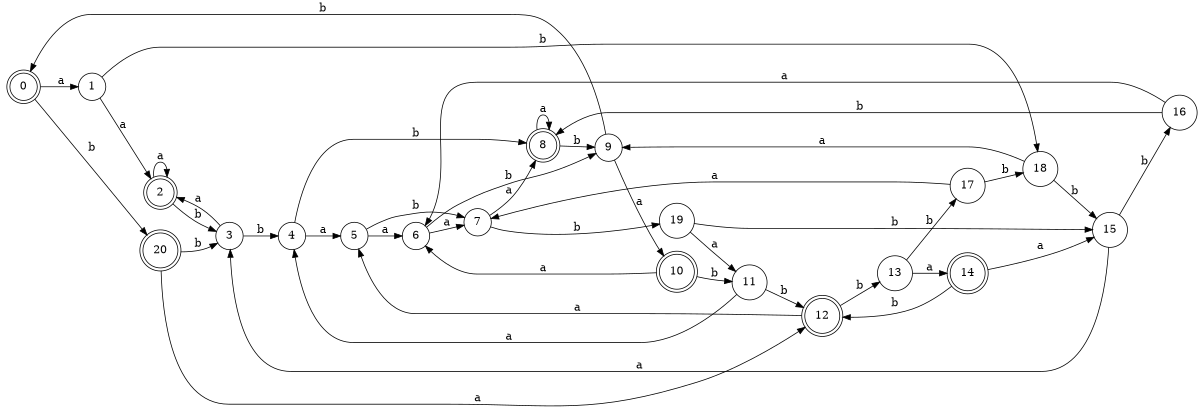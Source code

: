 digraph n17_1 {
__start0 [label="" shape="none"];

rankdir=LR;
size="8,5";

s0 [style="rounded,filled", color="black", fillcolor="white" shape="doublecircle", label="0"];
s1 [style="filled", color="black", fillcolor="white" shape="circle", label="1"];
s2 [style="rounded,filled", color="black", fillcolor="white" shape="doublecircle", label="2"];
s3 [style="filled", color="black", fillcolor="white" shape="circle", label="3"];
s4 [style="filled", color="black", fillcolor="white" shape="circle", label="4"];
s5 [style="filled", color="black", fillcolor="white" shape="circle", label="5"];
s6 [style="filled", color="black", fillcolor="white" shape="circle", label="6"];
s7 [style="filled", color="black", fillcolor="white" shape="circle", label="7"];
s8 [style="rounded,filled", color="black", fillcolor="white" shape="doublecircle", label="8"];
s9 [style="filled", color="black", fillcolor="white" shape="circle", label="9"];
s10 [style="rounded,filled", color="black", fillcolor="white" shape="doublecircle", label="10"];
s11 [style="filled", color="black", fillcolor="white" shape="circle", label="11"];
s12 [style="rounded,filled", color="black", fillcolor="white" shape="doublecircle", label="12"];
s13 [style="filled", color="black", fillcolor="white" shape="circle", label="13"];
s14 [style="rounded,filled", color="black", fillcolor="white" shape="doublecircle", label="14"];
s15 [style="filled", color="black", fillcolor="white" shape="circle", label="15"];
s16 [style="filled", color="black", fillcolor="white" shape="circle", label="16"];
s17 [style="filled", color="black", fillcolor="white" shape="circle", label="17"];
s18 [style="filled", color="black", fillcolor="white" shape="circle", label="18"];
s19 [style="filled", color="black", fillcolor="white" shape="circle", label="19"];
s20 [style="rounded,filled", color="black", fillcolor="white" shape="doublecircle", label="20"];
s0 -> s1 [label="a"];
s0 -> s20 [label="b"];
s1 -> s2 [label="a"];
s1 -> s18 [label="b"];
s2 -> s2 [label="a"];
s2 -> s3 [label="b"];
s3 -> s2 [label="a"];
s3 -> s4 [label="b"];
s4 -> s5 [label="a"];
s4 -> s8 [label="b"];
s5 -> s6 [label="a"];
s5 -> s7 [label="b"];
s6 -> s7 [label="a"];
s6 -> s9 [label="b"];
s7 -> s8 [label="a"];
s7 -> s19 [label="b"];
s8 -> s8 [label="a"];
s8 -> s9 [label="b"];
s9 -> s10 [label="a"];
s9 -> s0 [label="b"];
s10 -> s6 [label="a"];
s10 -> s11 [label="b"];
s11 -> s4 [label="a"];
s11 -> s12 [label="b"];
s12 -> s5 [label="a"];
s12 -> s13 [label="b"];
s13 -> s14 [label="a"];
s13 -> s17 [label="b"];
s14 -> s15 [label="a"];
s14 -> s12 [label="b"];
s15 -> s3 [label="a"];
s15 -> s16 [label="b"];
s16 -> s6 [label="a"];
s16 -> s8 [label="b"];
s17 -> s7 [label="a"];
s17 -> s18 [label="b"];
s18 -> s9 [label="a"];
s18 -> s15 [label="b"];
s19 -> s11 [label="a"];
s19 -> s15 [label="b"];
s20 -> s12 [label="a"];
s20 -> s3 [label="b"];

}